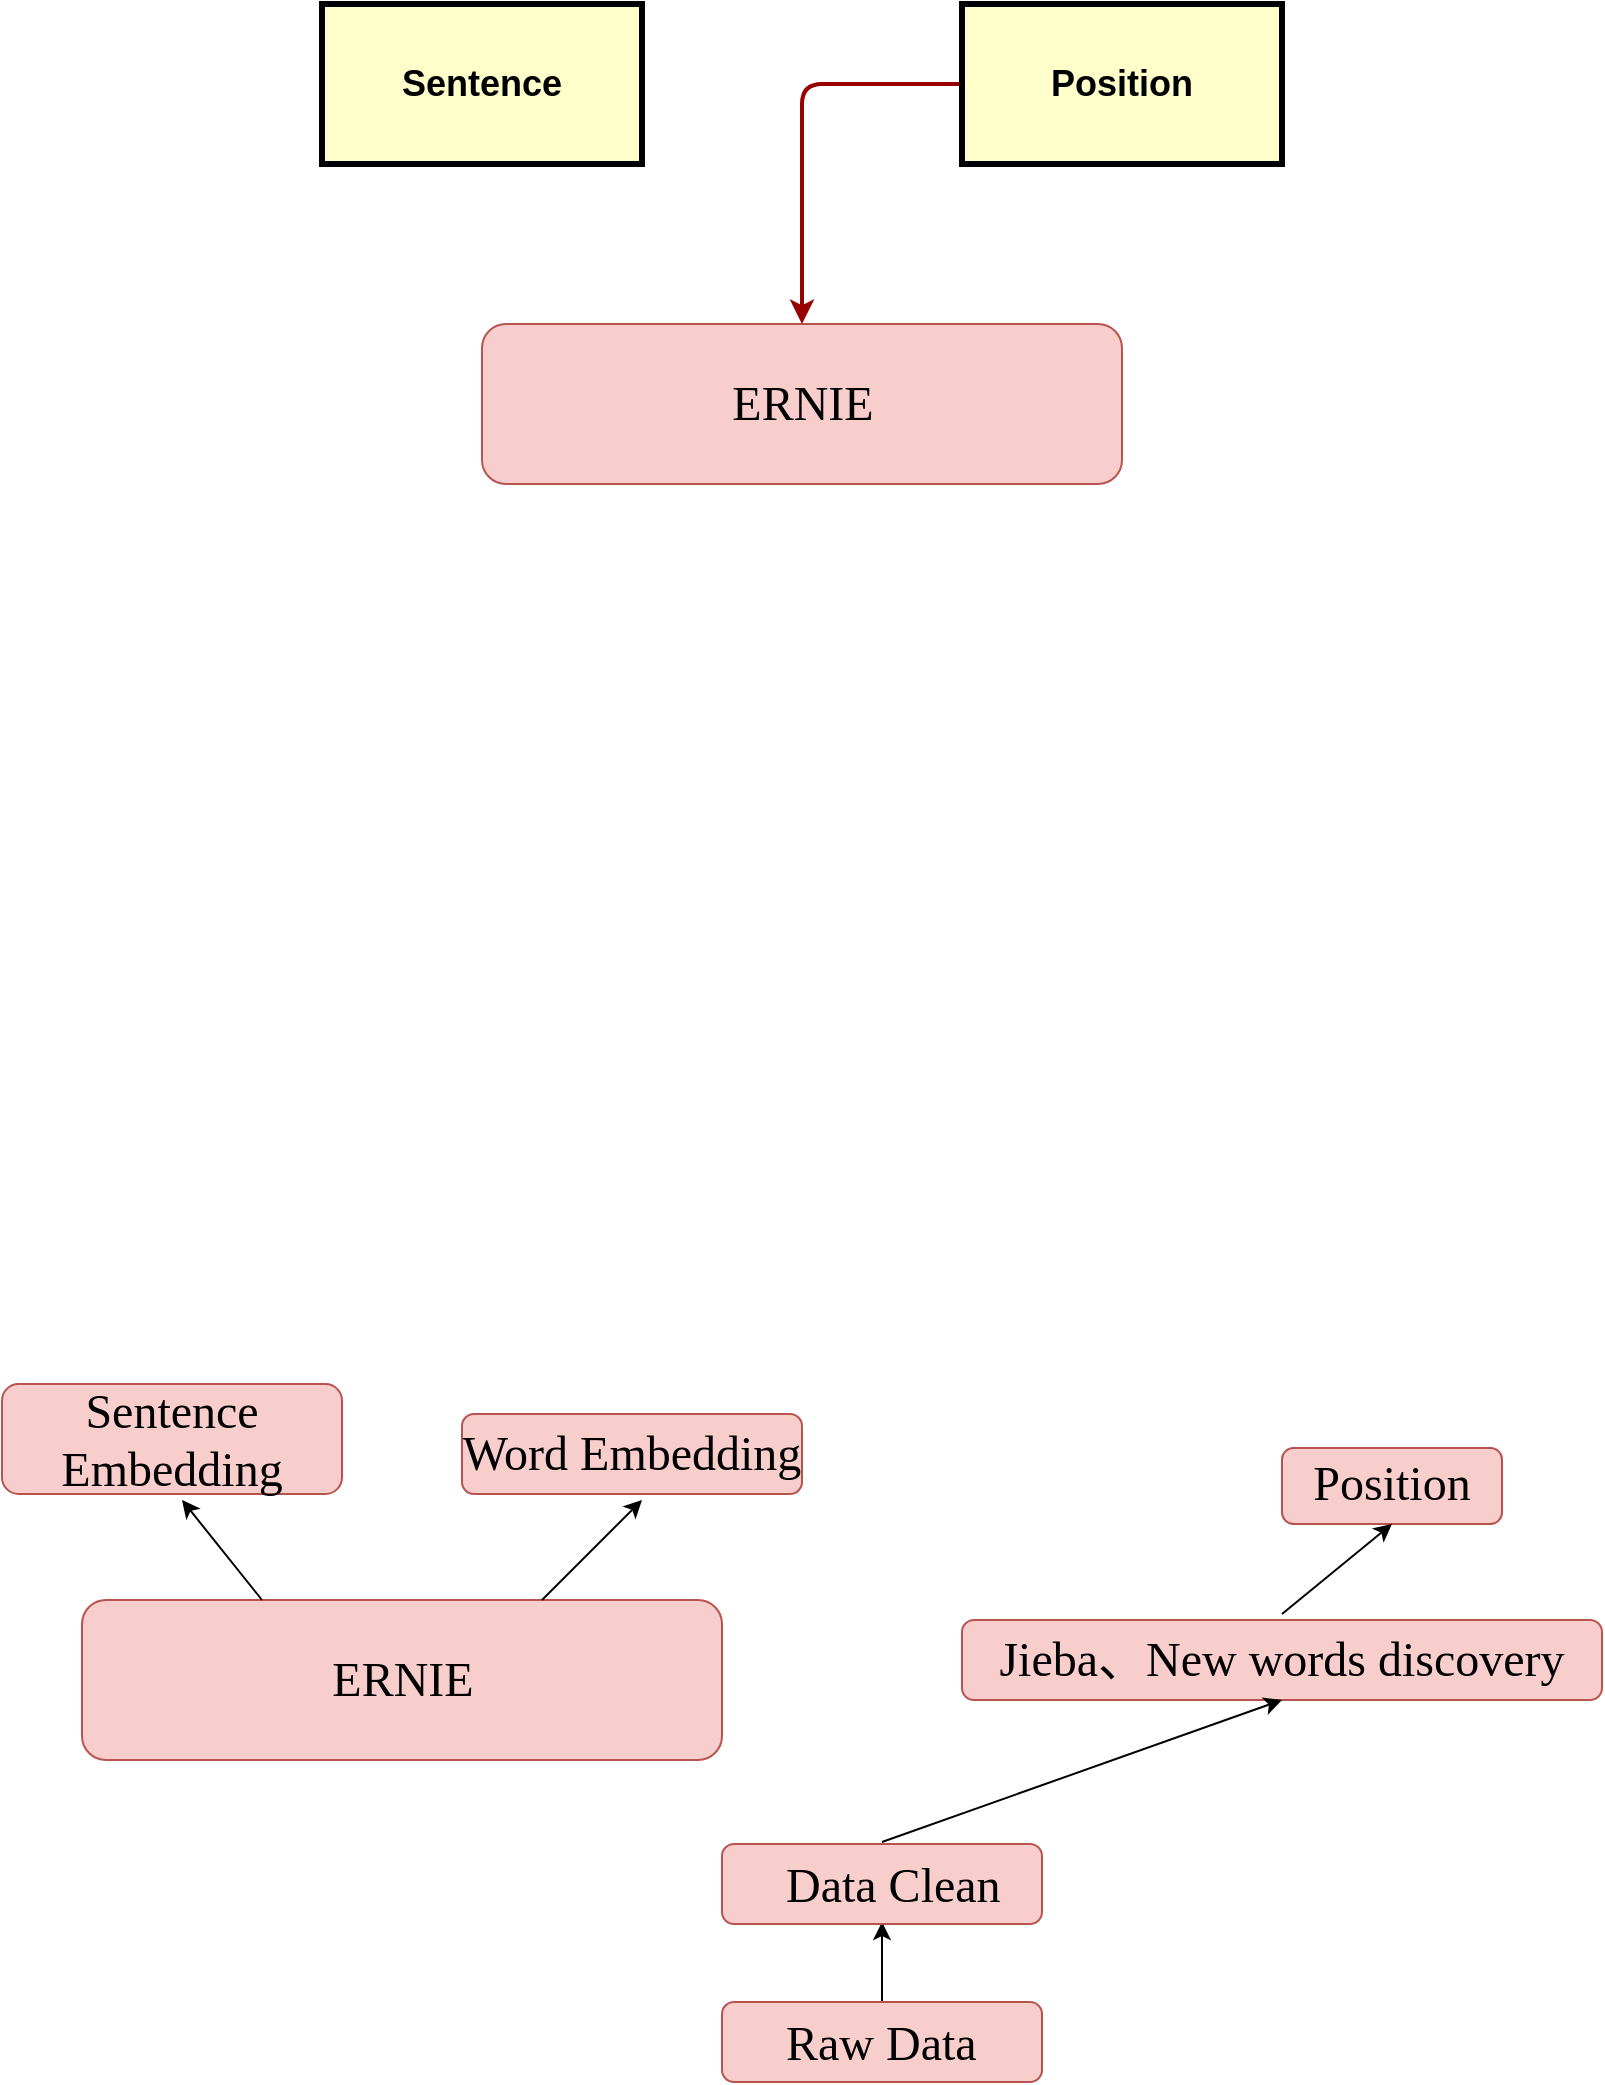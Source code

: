 <mxfile version="10.6.5" type="github"><diagram id="mKelaQZ_f1xDO3WNCPtT" name="Page-1"><mxGraphModel dx="838" dy="453" grid="1" gridSize="10" guides="1" tooltips="1" connect="1" arrows="1" fold="1" page="1" pageScale="1" pageWidth="827" pageHeight="1169" math="0" shadow="0"><root><mxCell id="0"/><mxCell id="1" parent="0"/><mxCell id="8qy9TSsMCQEezi4fj3W2-4" value="" style="group;fillColor=#ffffff;" parent="1" vertex="1" connectable="0"><mxGeometry x="240" y="240" width="320" height="80" as="geometry"/></mxCell><mxCell id="8qy9TSsMCQEezi4fj3W2-8" value="" style="group" parent="8qy9TSsMCQEezi4fj3W2-4" vertex="1" connectable="0"><mxGeometry width="320" height="80" as="geometry"/></mxCell><mxCell id="8qy9TSsMCQEezi4fj3W2-9" value="" style="group" parent="8qy9TSsMCQEezi4fj3W2-8" vertex="1" connectable="0"><mxGeometry width="320" height="80" as="geometry"/></mxCell><mxCell id="8qy9TSsMCQEezi4fj3W2-3" value="" style="rounded=1;whiteSpace=wrap;html=1;fontSize=24;fillColor=#f8cecc;strokeColor=#b85450;" parent="8qy9TSsMCQEezi4fj3W2-9" vertex="1"><mxGeometry width="320" height="80" as="geometry"/></mxCell><mxCell id="8qy9TSsMCQEezi4fj3W2-2" value="ERNIE" style="text;html=1;strokeColor=none;fillColor=none;align=center;verticalAlign=middle;whiteSpace=wrap;rounded=0;fontSize=24;fontFamily=Times New Roman;" parent="8qy9TSsMCQEezi4fj3W2-9" vertex="1"><mxGeometry x="141.714" y="30" width="36.571" height="20" as="geometry"/></mxCell><mxCell id="8qy9TSsMCQEezi4fj3W2-11" value="Sentence" style="whiteSpace=wrap;align=center;verticalAlign=middle;fontStyle=1;strokeWidth=3;fillColor=#FFFFCC;fontSize=18;" parent="1" vertex="1"><mxGeometry x="160" y="80" width="160" height="80" as="geometry"/></mxCell><mxCell id="8qy9TSsMCQEezi4fj3W2-12" value="" style="edgeStyle=elbowEdgeStyle;elbow=horizontal;strokeColor=#990000;strokeWidth=2;entryX=0.5;entryY=0;entryDx=0;entryDy=0;" parent="1" target="8qy9TSsMCQEezi4fj3W2-3" edge="1"><mxGeometry width="100" height="100" relative="1" as="geometry"><mxPoint x="480" y="120" as="sourcePoint"/><mxPoint x="560" y="305" as="targetPoint"/><Array as="points"><mxPoint x="400" y="170"/><mxPoint x="440" y="170"/><mxPoint x="460" y="210"/><mxPoint x="490" y="210"/></Array></mxGeometry></mxCell><mxCell id="8qy9TSsMCQEezi4fj3W2-17" value="Position" style="whiteSpace=wrap;align=center;verticalAlign=middle;fontStyle=1;strokeWidth=3;fillColor=#FFFFCC;fontSize=18;" parent="1" vertex="1"><mxGeometry x="480" y="80" width="160" height="80" as="geometry"/></mxCell><mxCell id="8niB97wiTus6pLoR2Rd6-17" style="edgeStyle=orthogonalEdgeStyle;rounded=0;orthogonalLoop=1;jettySize=auto;html=1;entryX=0.5;entryY=1;entryDx=0;entryDy=0;" edge="1" parent="1"><mxGeometry relative="1" as="geometry"><mxPoint x="440" y="1080" as="sourcePoint"/><mxPoint x="440" y="1039" as="targetPoint"/></mxGeometry></mxCell><mxCell id="8niB97wiTus6pLoR2Rd6-18" value="" style="group;fillColor=#ffffff;" vertex="1" connectable="0" parent="1"><mxGeometry x="480" y="888" width="320" height="40" as="geometry"/></mxCell><mxCell id="8niB97wiTus6pLoR2Rd6-19" value="" style="group;align=center;" vertex="1" connectable="0" parent="8niB97wiTus6pLoR2Rd6-18"><mxGeometry width="320" height="40" as="geometry"/></mxCell><mxCell id="8niB97wiTus6pLoR2Rd6-20" value="" style="group" vertex="1" connectable="0" parent="8niB97wiTus6pLoR2Rd6-19"><mxGeometry width="320" height="40" as="geometry"/></mxCell><mxCell id="8niB97wiTus6pLoR2Rd6-21" value="" style="rounded=1;whiteSpace=wrap;html=1;fontSize=24;fillColor=#f8cecc;strokeColor=#b85450;" vertex="1" parent="8niB97wiTus6pLoR2Rd6-20"><mxGeometry width="320" height="40" as="geometry"/></mxCell><mxCell id="8niB97wiTus6pLoR2Rd6-22" value="Jieba、New&amp;nbsp;words&amp;nbsp;discovery" style="text;html=1;strokeColor=none;fillColor=none;align=center;verticalAlign=middle;whiteSpace=wrap;rounded=0;fontSize=24;fontFamily=Times New Roman;" vertex="1" parent="8niB97wiTus6pLoR2Rd6-20"><mxGeometry x="10" y="14" width="300" height="11" as="geometry"/></mxCell><mxCell id="8niB97wiTus6pLoR2Rd6-26" value="" style="endArrow=classic;html=1;entryX=0.5;entryY=1;entryDx=0;entryDy=0;" edge="1" parent="1" target="8niB97wiTus6pLoR2Rd6-21"><mxGeometry width="50" height="50" relative="1" as="geometry"><mxPoint x="440" y="999" as="sourcePoint"/><mxPoint x="490" y="949" as="targetPoint"/></mxGeometry></mxCell><mxCell id="8niB97wiTus6pLoR2Rd6-28" value="" style="group;fillColor=#ffffff;" vertex="1" connectable="0" parent="1"><mxGeometry x="670" y="802" width="80" height="38" as="geometry"/></mxCell><mxCell id="8niB97wiTus6pLoR2Rd6-29" value="" style="group;align=center;" vertex="1" connectable="0" parent="8niB97wiTus6pLoR2Rd6-28"><mxGeometry width="80" height="38" as="geometry"/></mxCell><mxCell id="8niB97wiTus6pLoR2Rd6-30" value="" style="group" vertex="1" connectable="0" parent="8niB97wiTus6pLoR2Rd6-29"><mxGeometry width="80" height="38" as="geometry"/></mxCell><mxCell id="8niB97wiTus6pLoR2Rd6-31" value="" style="rounded=1;whiteSpace=wrap;html=1;fontSize=24;fillColor=#f8cecc;strokeColor=#b85450;" vertex="1" parent="8niB97wiTus6pLoR2Rd6-30"><mxGeometry x="-30" width="110" height="38" as="geometry"/></mxCell><mxCell id="8niB97wiTus6pLoR2Rd6-32" value="Position" style="text;html=1;strokeColor=none;fillColor=none;align=center;verticalAlign=middle;whiteSpace=wrap;rounded=0;fontSize=24;fontFamily=Times New Roman;" vertex="1" parent="8niB97wiTus6pLoR2Rd6-30"><mxGeometry x="-30" y="13" width="110" height="10" as="geometry"/></mxCell><mxCell id="8niB97wiTus6pLoR2Rd6-36" value="" style="endArrow=classic;html=1;entryX=0.5;entryY=1;entryDx=0;entryDy=0;" edge="1" parent="1" target="8niB97wiTus6pLoR2Rd6-31"><mxGeometry width="50" height="50" relative="1" as="geometry"><mxPoint x="640" y="885" as="sourcePoint"/><mxPoint x="665" y="878" as="targetPoint"/></mxGeometry></mxCell><mxCell id="8niB97wiTus6pLoR2Rd6-45" value="" style="group" vertex="1" connectable="0" parent="1"><mxGeometry x="360" y="1000" width="160" height="40" as="geometry"/></mxCell><mxCell id="8niB97wiTus6pLoR2Rd6-41" value="" style="rounded=1;whiteSpace=wrap;html=1;fontSize=24;fillColor=#f8cecc;strokeColor=#b85450;" vertex="1" parent="8niB97wiTus6pLoR2Rd6-45"><mxGeometry width="160" height="40" as="geometry"/></mxCell><mxCell id="8niB97wiTus6pLoR2Rd6-42" value="&lt;font style=&quot;font-size: 24px&quot; face=&quot;Times New Roman&quot;&gt;Data Clean&lt;/font&gt;" style="text;html=1;" vertex="1" parent="8niB97wiTus6pLoR2Rd6-45"><mxGeometry x="30" width="90" height="30" as="geometry"/></mxCell><mxCell id="8niB97wiTus6pLoR2Rd6-46" value="" style="group" vertex="1" connectable="0" parent="1"><mxGeometry x="360" y="1079" width="160" height="40" as="geometry"/></mxCell><mxCell id="8niB97wiTus6pLoR2Rd6-47" value="" style="rounded=1;whiteSpace=wrap;html=1;fontSize=24;fillColor=#f8cecc;strokeColor=#b85450;" vertex="1" parent="8niB97wiTus6pLoR2Rd6-46"><mxGeometry width="160" height="40" as="geometry"/></mxCell><mxCell id="8niB97wiTus6pLoR2Rd6-48" value="&lt;font face=&quot;Times New Roman&quot;&gt;&lt;span style=&quot;font-size: 24px&quot;&gt;Raw&amp;nbsp;Data&lt;/span&gt;&lt;/font&gt;&lt;br&gt;" style="text;html=1;" vertex="1" parent="8niB97wiTus6pLoR2Rd6-46"><mxGeometry x="30" width="90" height="30" as="geometry"/></mxCell><mxCell id="8niB97wiTus6pLoR2Rd6-51" value="" style="group;fillColor=#ffffff;" vertex="1" connectable="0" parent="1"><mxGeometry x="40" y="878" width="320" height="80" as="geometry"/></mxCell><mxCell id="8niB97wiTus6pLoR2Rd6-52" value="" style="group" vertex="1" connectable="0" parent="8niB97wiTus6pLoR2Rd6-51"><mxGeometry width="320" height="80" as="geometry"/></mxCell><mxCell id="8niB97wiTus6pLoR2Rd6-53" value="" style="group" vertex="1" connectable="0" parent="8niB97wiTus6pLoR2Rd6-52"><mxGeometry width="320" height="80" as="geometry"/></mxCell><mxCell id="8niB97wiTus6pLoR2Rd6-54" value="" style="rounded=1;whiteSpace=wrap;html=1;fontSize=24;fillColor=#f8cecc;strokeColor=#b85450;" vertex="1" parent="8niB97wiTus6pLoR2Rd6-53"><mxGeometry width="320" height="80" as="geometry"/></mxCell><mxCell id="8niB97wiTus6pLoR2Rd6-55" value="ERNIE" style="text;html=1;strokeColor=none;fillColor=none;align=center;verticalAlign=middle;whiteSpace=wrap;rounded=0;fontSize=24;fontFamily=Times New Roman;" vertex="1" parent="8niB97wiTus6pLoR2Rd6-53"><mxGeometry x="141.714" y="30" width="36.571" height="20" as="geometry"/></mxCell><mxCell id="8niB97wiTus6pLoR2Rd6-56" value="" style="endArrow=classic;html=1;" edge="1" parent="1"><mxGeometry width="50" height="50" relative="1" as="geometry"><mxPoint x="270" y="878" as="sourcePoint"/><mxPoint x="320" y="828" as="targetPoint"/></mxGeometry></mxCell><mxCell id="8niB97wiTus6pLoR2Rd6-57" value="" style="endArrow=classic;html=1;" edge="1" parent="1"><mxGeometry width="50" height="50" relative="1" as="geometry"><mxPoint x="130" y="878" as="sourcePoint"/><mxPoint x="90" y="828" as="targetPoint"/></mxGeometry></mxCell><mxCell id="8niB97wiTus6pLoR2Rd6-61" value="&lt;font face=&quot;Times New Roman&quot;&gt;Word&amp;nbsp;Embedding&lt;/font&gt;" style="rounded=1;whiteSpace=wrap;html=1;fontSize=24;fillColor=#f8cecc;strokeColor=#b85450;" vertex="1" parent="1"><mxGeometry x="230" y="785" width="170" height="40" as="geometry"/></mxCell><mxCell id="8niB97wiTus6pLoR2Rd6-62" value="&lt;font face=&quot;Times New Roman&quot;&gt;Sentence Embedding&lt;/font&gt;" style="rounded=1;whiteSpace=wrap;html=1;fontSize=24;fillColor=#f8cecc;strokeColor=#b85450;" vertex="1" parent="1"><mxGeometry y="770" width="170" height="55" as="geometry"/></mxCell></root></mxGraphModel></diagram></mxfile>